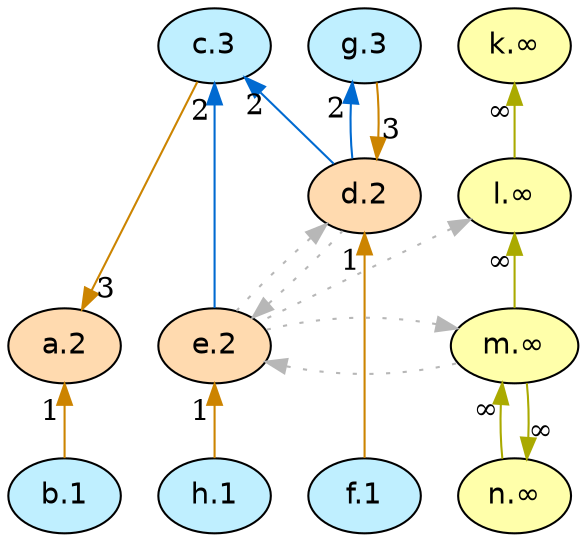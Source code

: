 digraph G {
  rankdir="TB"
  node [shape=oval style=filled fontname=Helvetica fontsize=14]
  node [fillcolor="#ffdaaf" fontcolor="#000000"] 
       a[label="a.2"] 
       d[label="d.2"] 
       e[label="e.2"]
  node [fillcolor="#bfefff" fontcolor="#000000"] 
       c[label="c.3"] 
       b[label="b.1"] 
       f[label="f.1"] 
       g[label="g.3"] 
       h[label="h.1"]
  node [fillcolor="#FFFFAA" fontcolor="#000000"] 
       k[label="k.∞"] 
       l[label="l.∞"] 
       m[label="m.∞"] 
       n[label="n.∞"]
  edge [dir=back color="#cc8400" style="solid" taillabel="3" labeldistance=1.5]
        "a" -> "c" 
        "d" -> "g" 
  edge [dir=back color="#cc8400" style="solid" taillabel="1" labeldistance=1.5]
        "a" -> "b" 
        "d" -> "f" 
        "e" -> "h" 
  edge [dir=back color="#AAAA00" style="solid" taillabel="∞" labeldistance=1.5]
        "k" -> "l" 
        "l" -> "m" 
        "m" -> "n" 
        "n" -> "m" 
  edge [dir=back color="#006ad1" style="solid" taillabel="2" labeldistance=1.5]
        "c" -> "d" 
        "c" -> "e" 
        "g" -> "d" 
  edge [dir=back color="#b7b7b7" style="dotted" constraint=false taillabel=" " labeldistance=1.5]
        "l" -> "e" 
        "d" -> "e" 
        "e" -> "d" 
        "e" -> "m" 
        "m" -> "e" 

  {rank = max b f h}
  {rank = min c g}
}